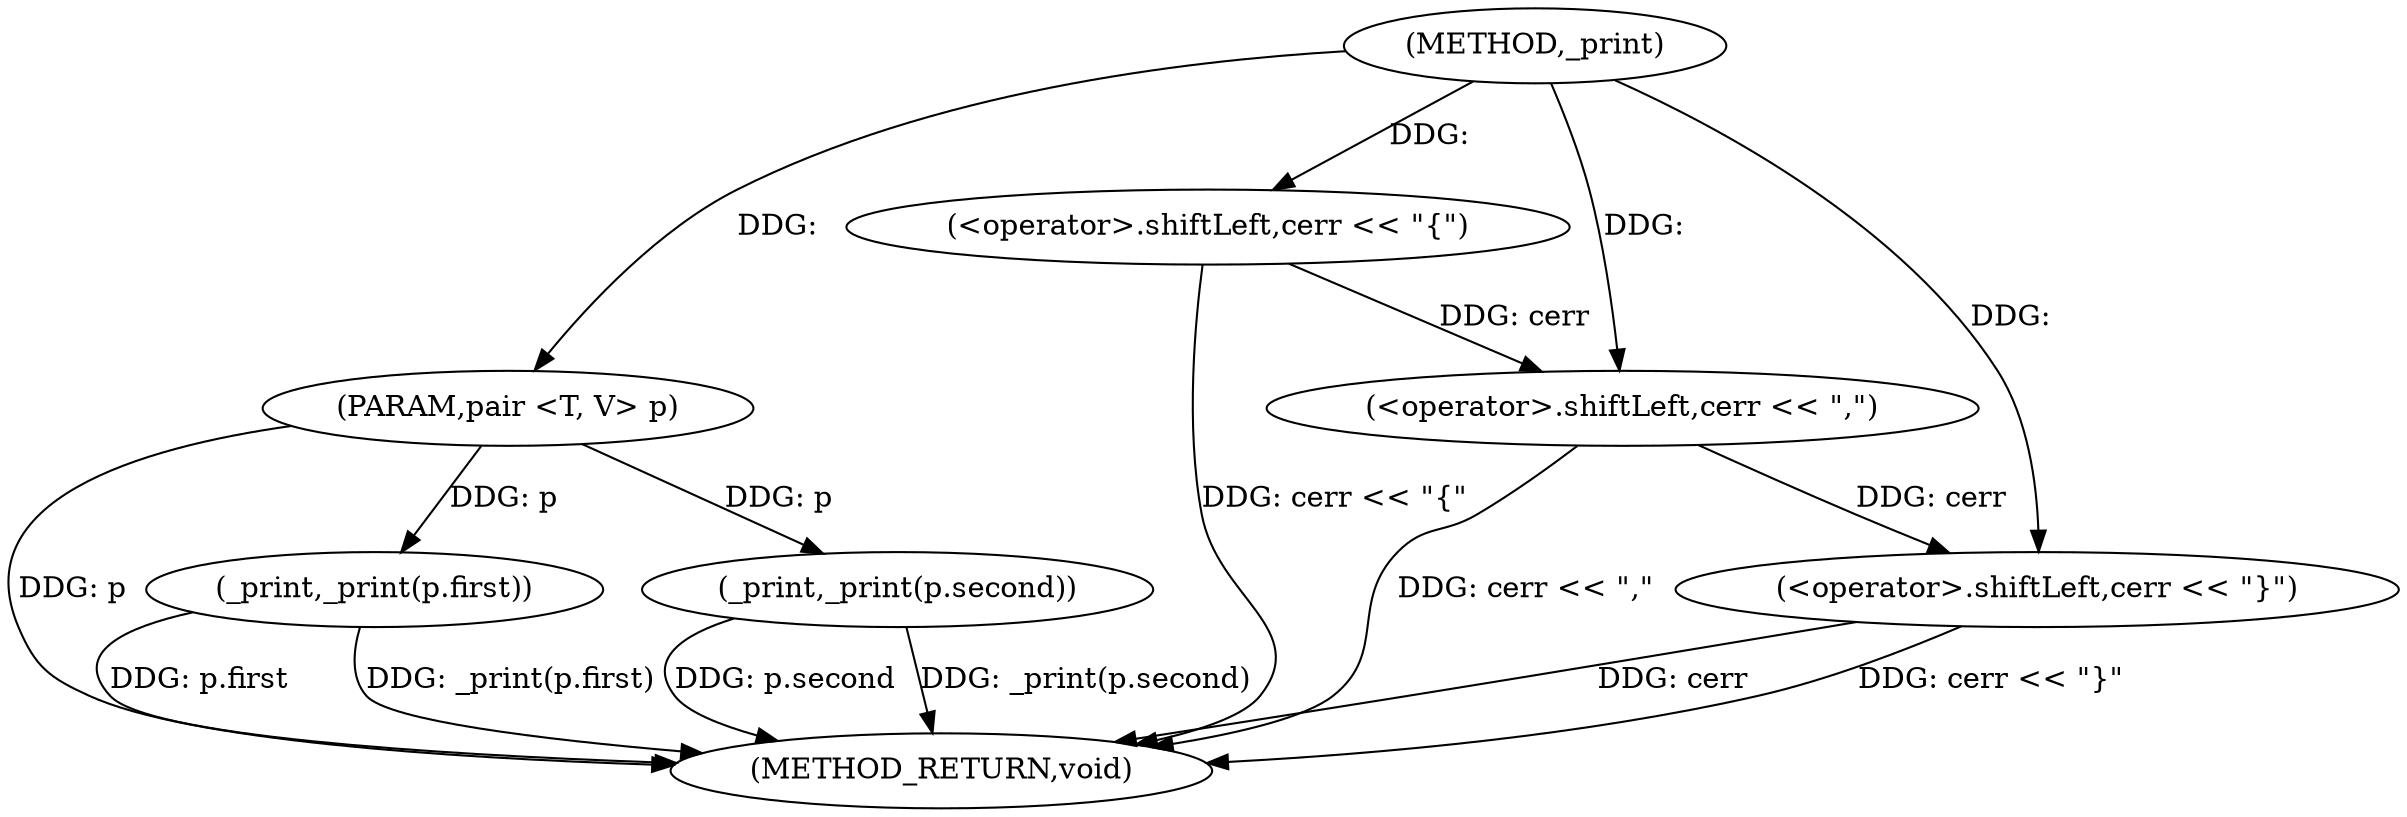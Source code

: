 digraph "_print" {  
"1000171" [label = "(METHOD,_print)" ]
"1000191" [label = "(METHOD_RETURN,void)" ]
"1000172" [label = "(PARAM,pair <T, V> p)" ]
"1000174" [label = "(<operator>.shiftLeft,cerr << \"{\")" ]
"1000177" [label = "(_print,_print(p.first))" ]
"1000181" [label = "(<operator>.shiftLeft,cerr << \",\")" ]
"1000184" [label = "(_print,_print(p.second))" ]
"1000188" [label = "(<operator>.shiftLeft,cerr << \"}\")" ]
  "1000172" -> "1000191"  [ label = "DDG: p"] 
  "1000174" -> "1000191"  [ label = "DDG: cerr << \"{\""] 
  "1000177" -> "1000191"  [ label = "DDG: p.first"] 
  "1000177" -> "1000191"  [ label = "DDG: _print(p.first)"] 
  "1000181" -> "1000191"  [ label = "DDG: cerr << \",\""] 
  "1000184" -> "1000191"  [ label = "DDG: p.second"] 
  "1000184" -> "1000191"  [ label = "DDG: _print(p.second)"] 
  "1000188" -> "1000191"  [ label = "DDG: cerr"] 
  "1000188" -> "1000191"  [ label = "DDG: cerr << \"}\""] 
  "1000171" -> "1000172"  [ label = "DDG: "] 
  "1000171" -> "1000174"  [ label = "DDG: "] 
  "1000172" -> "1000177"  [ label = "DDG: p"] 
  "1000174" -> "1000181"  [ label = "DDG: cerr"] 
  "1000171" -> "1000181"  [ label = "DDG: "] 
  "1000172" -> "1000184"  [ label = "DDG: p"] 
  "1000181" -> "1000188"  [ label = "DDG: cerr"] 
  "1000171" -> "1000188"  [ label = "DDG: "] 
}
